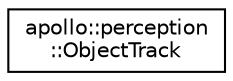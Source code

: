 digraph "Graphical Class Hierarchy"
{
  edge [fontname="Helvetica",fontsize="10",labelfontname="Helvetica",labelfontsize="10"];
  node [fontname="Helvetica",fontsize="10",shape=record];
  rankdir="LR";
  Node1 [label="apollo::perception\l::ObjectTrack",height=0.2,width=0.4,color="black", fillcolor="white", style="filled",URL="$classapollo_1_1perception_1_1ObjectTrack.html"];
}
